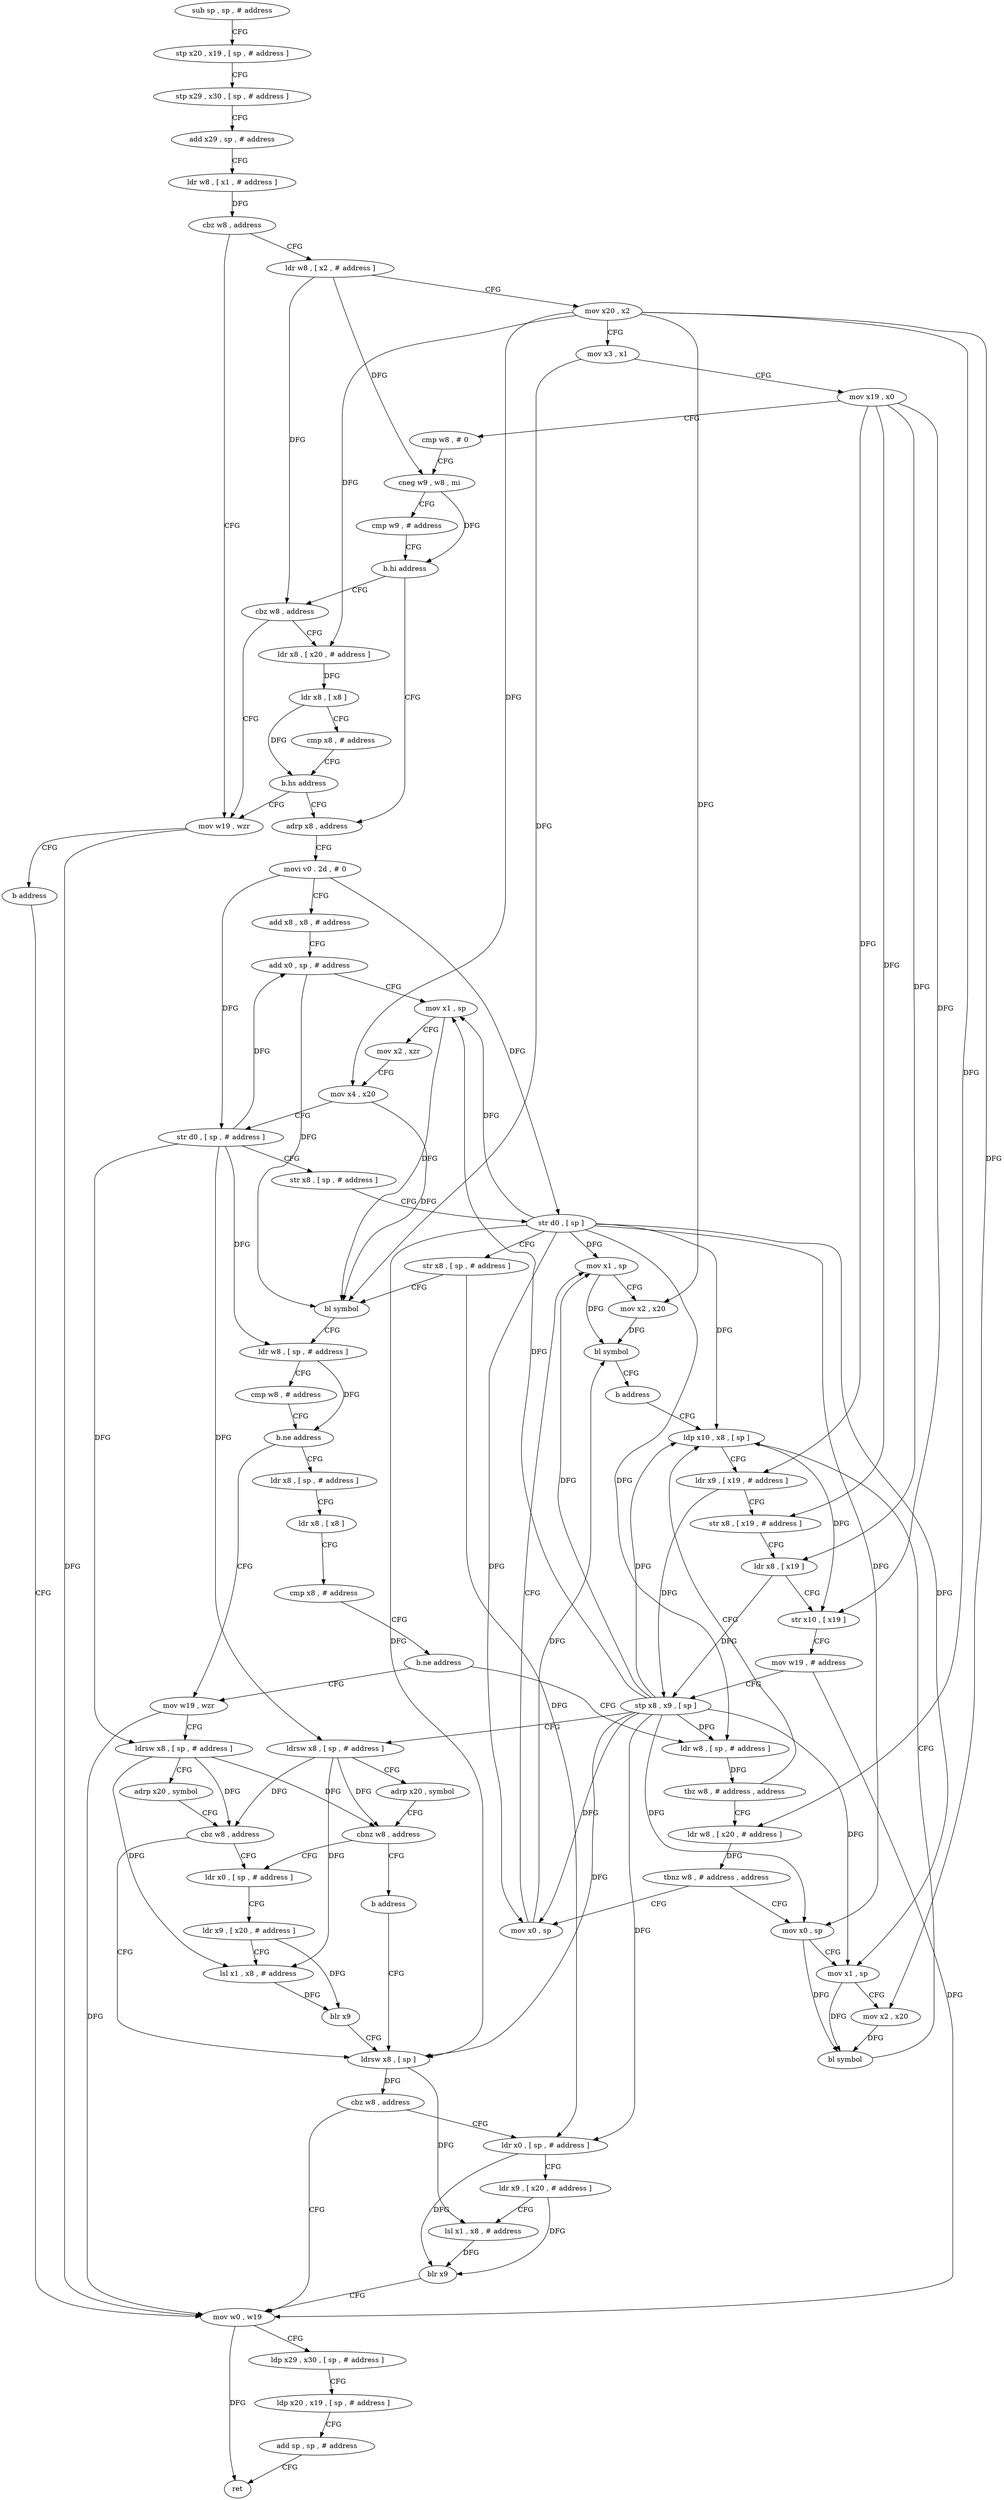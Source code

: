 digraph "func" {
"4250964" [label = "sub sp , sp , # address" ]
"4250968" [label = "stp x20 , x19 , [ sp , # address ]" ]
"4250972" [label = "stp x29 , x30 , [ sp , # address ]" ]
"4250976" [label = "add x29 , sp , # address" ]
"4250980" [label = "ldr w8 , [ x1 , # address ]" ]
"4250984" [label = "cbz w8 , address" ]
"4251040" [label = "mov w19 , wzr" ]
"4250988" [label = "ldr w8 , [ x2 , # address ]" ]
"4251044" [label = "b address" ]
"4251216" [label = "mov w0 , w19" ]
"4250992" [label = "mov x20 , x2" ]
"4250996" [label = "mov x3 , x1" ]
"4251000" [label = "mov x19 , x0" ]
"4251004" [label = "cmp w8 , # 0" ]
"4251008" [label = "cneg w9 , w8 , mi" ]
"4251012" [label = "cmp w9 , # address" ]
"4251016" [label = "b.hi address" ]
"4251048" [label = "adrp x8 , address" ]
"4251020" [label = "cbz w8 , address" ]
"4251220" [label = "ldp x29 , x30 , [ sp , # address ]" ]
"4251224" [label = "ldp x20 , x19 , [ sp , # address ]" ]
"4251228" [label = "add sp , sp , # address" ]
"4251232" [label = "ret" ]
"4251052" [label = "movi v0 . 2d , # 0" ]
"4251056" [label = "add x8 , x8 , # address" ]
"4251060" [label = "add x0 , sp , # address" ]
"4251064" [label = "mov x1 , sp" ]
"4251068" [label = "mov x2 , xzr" ]
"4251072" [label = "mov x4 , x20" ]
"4251076" [label = "str d0 , [ sp , # address ]" ]
"4251080" [label = "str x8 , [ sp , # address ]" ]
"4251084" [label = "str d0 , [ sp ]" ]
"4251088" [label = "str x8 , [ sp , # address ]" ]
"4251092" [label = "bl symbol" ]
"4251096" [label = "ldr w8 , [ sp , # address ]" ]
"4251100" [label = "cmp w8 , # address" ]
"4251104" [label = "b.ne address" ]
"4251160" [label = "mov w19 , wzr" ]
"4251108" [label = "ldr x8 , [ sp , # address ]" ]
"4251024" [label = "ldr x8 , [ x20 , # address ]" ]
"4251164" [label = "ldrsw x8 , [ sp , # address ]" ]
"4251168" [label = "adrp x20 , symbol" ]
"4251172" [label = "cbz w8 , address" ]
"4251192" [label = "ldrsw x8 , [ sp ]" ]
"4251176" [label = "ldr x0 , [ sp , # address ]" ]
"4251112" [label = "ldr x8 , [ x8 ]" ]
"4251116" [label = "cmp x8 , # address" ]
"4251120" [label = "b.ne address" ]
"4251124" [label = "ldr w8 , [ sp , # address ]" ]
"4251028" [label = "ldr x8 , [ x8 ]" ]
"4251032" [label = "cmp x8 , # address" ]
"4251036" [label = "b.hs address" ]
"4251196" [label = "cbz w8 , address" ]
"4251200" [label = "ldr x0 , [ sp , # address ]" ]
"4251180" [label = "ldr x9 , [ x20 , # address ]" ]
"4251184" [label = "lsl x1 , x8 , # address" ]
"4251188" [label = "blr x9" ]
"4251128" [label = "tbz w8 , # address , address" ]
"4251252" [label = "ldp x10 , x8 , [ sp ]" ]
"4251132" [label = "ldr w8 , [ x20 , # address ]" ]
"4251204" [label = "ldr x9 , [ x20 , # address ]" ]
"4251208" [label = "lsl x1 , x8 , # address" ]
"4251212" [label = "blr x9" ]
"4251256" [label = "ldr x9 , [ x19 , # address ]" ]
"4251260" [label = "str x8 , [ x19 , # address ]" ]
"4251264" [label = "ldr x8 , [ x19 ]" ]
"4251268" [label = "str x10 , [ x19 ]" ]
"4251272" [label = "mov w19 , # address" ]
"4251276" [label = "stp x8 , x9 , [ sp ]" ]
"4251280" [label = "ldrsw x8 , [ sp , # address ]" ]
"4251284" [label = "adrp x20 , symbol" ]
"4251288" [label = "cbnz w8 , address" ]
"4251292" [label = "b address" ]
"4251136" [label = "tbnz w8 , # address , address" ]
"4251236" [label = "mov x0 , sp" ]
"4251140" [label = "mov x0 , sp" ]
"4251240" [label = "mov x1 , sp" ]
"4251244" [label = "mov x2 , x20" ]
"4251248" [label = "bl symbol" ]
"4251144" [label = "mov x1 , sp" ]
"4251148" [label = "mov x2 , x20" ]
"4251152" [label = "bl symbol" ]
"4251156" [label = "b address" ]
"4250964" -> "4250968" [ label = "CFG" ]
"4250968" -> "4250972" [ label = "CFG" ]
"4250972" -> "4250976" [ label = "CFG" ]
"4250976" -> "4250980" [ label = "CFG" ]
"4250980" -> "4250984" [ label = "DFG" ]
"4250984" -> "4251040" [ label = "CFG" ]
"4250984" -> "4250988" [ label = "CFG" ]
"4251040" -> "4251044" [ label = "CFG" ]
"4251040" -> "4251216" [ label = "DFG" ]
"4250988" -> "4250992" [ label = "CFG" ]
"4250988" -> "4251008" [ label = "DFG" ]
"4250988" -> "4251020" [ label = "DFG" ]
"4251044" -> "4251216" [ label = "CFG" ]
"4251216" -> "4251220" [ label = "CFG" ]
"4251216" -> "4251232" [ label = "DFG" ]
"4250992" -> "4250996" [ label = "CFG" ]
"4250992" -> "4251072" [ label = "DFG" ]
"4250992" -> "4251024" [ label = "DFG" ]
"4250992" -> "4251132" [ label = "DFG" ]
"4250992" -> "4251244" [ label = "DFG" ]
"4250992" -> "4251148" [ label = "DFG" ]
"4250996" -> "4251000" [ label = "CFG" ]
"4250996" -> "4251092" [ label = "DFG" ]
"4251000" -> "4251004" [ label = "CFG" ]
"4251000" -> "4251256" [ label = "DFG" ]
"4251000" -> "4251260" [ label = "DFG" ]
"4251000" -> "4251264" [ label = "DFG" ]
"4251000" -> "4251268" [ label = "DFG" ]
"4251004" -> "4251008" [ label = "CFG" ]
"4251008" -> "4251012" [ label = "CFG" ]
"4251008" -> "4251016" [ label = "DFG" ]
"4251012" -> "4251016" [ label = "CFG" ]
"4251016" -> "4251048" [ label = "CFG" ]
"4251016" -> "4251020" [ label = "CFG" ]
"4251048" -> "4251052" [ label = "CFG" ]
"4251020" -> "4251040" [ label = "CFG" ]
"4251020" -> "4251024" [ label = "CFG" ]
"4251220" -> "4251224" [ label = "CFG" ]
"4251224" -> "4251228" [ label = "CFG" ]
"4251228" -> "4251232" [ label = "CFG" ]
"4251052" -> "4251056" [ label = "CFG" ]
"4251052" -> "4251076" [ label = "DFG" ]
"4251052" -> "4251084" [ label = "DFG" ]
"4251056" -> "4251060" [ label = "CFG" ]
"4251060" -> "4251064" [ label = "CFG" ]
"4251060" -> "4251092" [ label = "DFG" ]
"4251064" -> "4251068" [ label = "CFG" ]
"4251064" -> "4251092" [ label = "DFG" ]
"4251068" -> "4251072" [ label = "CFG" ]
"4251072" -> "4251076" [ label = "CFG" ]
"4251072" -> "4251092" [ label = "DFG" ]
"4251076" -> "4251080" [ label = "CFG" ]
"4251076" -> "4251060" [ label = "DFG" ]
"4251076" -> "4251096" [ label = "DFG" ]
"4251076" -> "4251164" [ label = "DFG" ]
"4251076" -> "4251280" [ label = "DFG" ]
"4251080" -> "4251084" [ label = "CFG" ]
"4251084" -> "4251088" [ label = "CFG" ]
"4251084" -> "4251064" [ label = "DFG" ]
"4251084" -> "4251192" [ label = "DFG" ]
"4251084" -> "4251124" [ label = "DFG" ]
"4251084" -> "4251252" [ label = "DFG" ]
"4251084" -> "4251236" [ label = "DFG" ]
"4251084" -> "4251240" [ label = "DFG" ]
"4251084" -> "4251140" [ label = "DFG" ]
"4251084" -> "4251144" [ label = "DFG" ]
"4251088" -> "4251092" [ label = "CFG" ]
"4251088" -> "4251200" [ label = "DFG" ]
"4251092" -> "4251096" [ label = "CFG" ]
"4251096" -> "4251100" [ label = "CFG" ]
"4251096" -> "4251104" [ label = "DFG" ]
"4251100" -> "4251104" [ label = "CFG" ]
"4251104" -> "4251160" [ label = "CFG" ]
"4251104" -> "4251108" [ label = "CFG" ]
"4251160" -> "4251164" [ label = "CFG" ]
"4251160" -> "4251216" [ label = "DFG" ]
"4251108" -> "4251112" [ label = "CFG" ]
"4251024" -> "4251028" [ label = "DFG" ]
"4251164" -> "4251168" [ label = "CFG" ]
"4251164" -> "4251172" [ label = "DFG" ]
"4251164" -> "4251184" [ label = "DFG" ]
"4251164" -> "4251288" [ label = "DFG" ]
"4251168" -> "4251172" [ label = "CFG" ]
"4251172" -> "4251192" [ label = "CFG" ]
"4251172" -> "4251176" [ label = "CFG" ]
"4251192" -> "4251196" [ label = "DFG" ]
"4251192" -> "4251208" [ label = "DFG" ]
"4251176" -> "4251180" [ label = "CFG" ]
"4251112" -> "4251116" [ label = "CFG" ]
"4251116" -> "4251120" [ label = "CFG" ]
"4251120" -> "4251160" [ label = "CFG" ]
"4251120" -> "4251124" [ label = "CFG" ]
"4251124" -> "4251128" [ label = "DFG" ]
"4251028" -> "4251032" [ label = "CFG" ]
"4251028" -> "4251036" [ label = "DFG" ]
"4251032" -> "4251036" [ label = "CFG" ]
"4251036" -> "4251048" [ label = "CFG" ]
"4251036" -> "4251040" [ label = "CFG" ]
"4251196" -> "4251216" [ label = "CFG" ]
"4251196" -> "4251200" [ label = "CFG" ]
"4251200" -> "4251204" [ label = "CFG" ]
"4251200" -> "4251212" [ label = "DFG" ]
"4251180" -> "4251184" [ label = "CFG" ]
"4251180" -> "4251188" [ label = "DFG" ]
"4251184" -> "4251188" [ label = "DFG" ]
"4251188" -> "4251192" [ label = "CFG" ]
"4251128" -> "4251252" [ label = "CFG" ]
"4251128" -> "4251132" [ label = "CFG" ]
"4251252" -> "4251256" [ label = "CFG" ]
"4251252" -> "4251268" [ label = "DFG" ]
"4251132" -> "4251136" [ label = "DFG" ]
"4251204" -> "4251208" [ label = "CFG" ]
"4251204" -> "4251212" [ label = "DFG" ]
"4251208" -> "4251212" [ label = "DFG" ]
"4251212" -> "4251216" [ label = "CFG" ]
"4251256" -> "4251260" [ label = "CFG" ]
"4251256" -> "4251276" [ label = "DFG" ]
"4251260" -> "4251264" [ label = "CFG" ]
"4251264" -> "4251268" [ label = "CFG" ]
"4251264" -> "4251276" [ label = "DFG" ]
"4251268" -> "4251272" [ label = "CFG" ]
"4251272" -> "4251276" [ label = "CFG" ]
"4251272" -> "4251216" [ label = "DFG" ]
"4251276" -> "4251280" [ label = "CFG" ]
"4251276" -> "4251064" [ label = "DFG" ]
"4251276" -> "4251192" [ label = "DFG" ]
"4251276" -> "4251124" [ label = "DFG" ]
"4251276" -> "4251200" [ label = "DFG" ]
"4251276" -> "4251252" [ label = "DFG" ]
"4251276" -> "4251236" [ label = "DFG" ]
"4251276" -> "4251240" [ label = "DFG" ]
"4251276" -> "4251140" [ label = "DFG" ]
"4251276" -> "4251144" [ label = "DFG" ]
"4251280" -> "4251284" [ label = "CFG" ]
"4251280" -> "4251172" [ label = "DFG" ]
"4251280" -> "4251184" [ label = "DFG" ]
"4251280" -> "4251288" [ label = "DFG" ]
"4251284" -> "4251288" [ label = "CFG" ]
"4251288" -> "4251176" [ label = "CFG" ]
"4251288" -> "4251292" [ label = "CFG" ]
"4251292" -> "4251192" [ label = "CFG" ]
"4251136" -> "4251236" [ label = "CFG" ]
"4251136" -> "4251140" [ label = "CFG" ]
"4251236" -> "4251240" [ label = "CFG" ]
"4251236" -> "4251248" [ label = "DFG" ]
"4251140" -> "4251144" [ label = "CFG" ]
"4251140" -> "4251152" [ label = "DFG" ]
"4251240" -> "4251244" [ label = "CFG" ]
"4251240" -> "4251248" [ label = "DFG" ]
"4251244" -> "4251248" [ label = "DFG" ]
"4251248" -> "4251252" [ label = "CFG" ]
"4251144" -> "4251148" [ label = "CFG" ]
"4251144" -> "4251152" [ label = "DFG" ]
"4251148" -> "4251152" [ label = "DFG" ]
"4251152" -> "4251156" [ label = "CFG" ]
"4251156" -> "4251252" [ label = "CFG" ]
}
